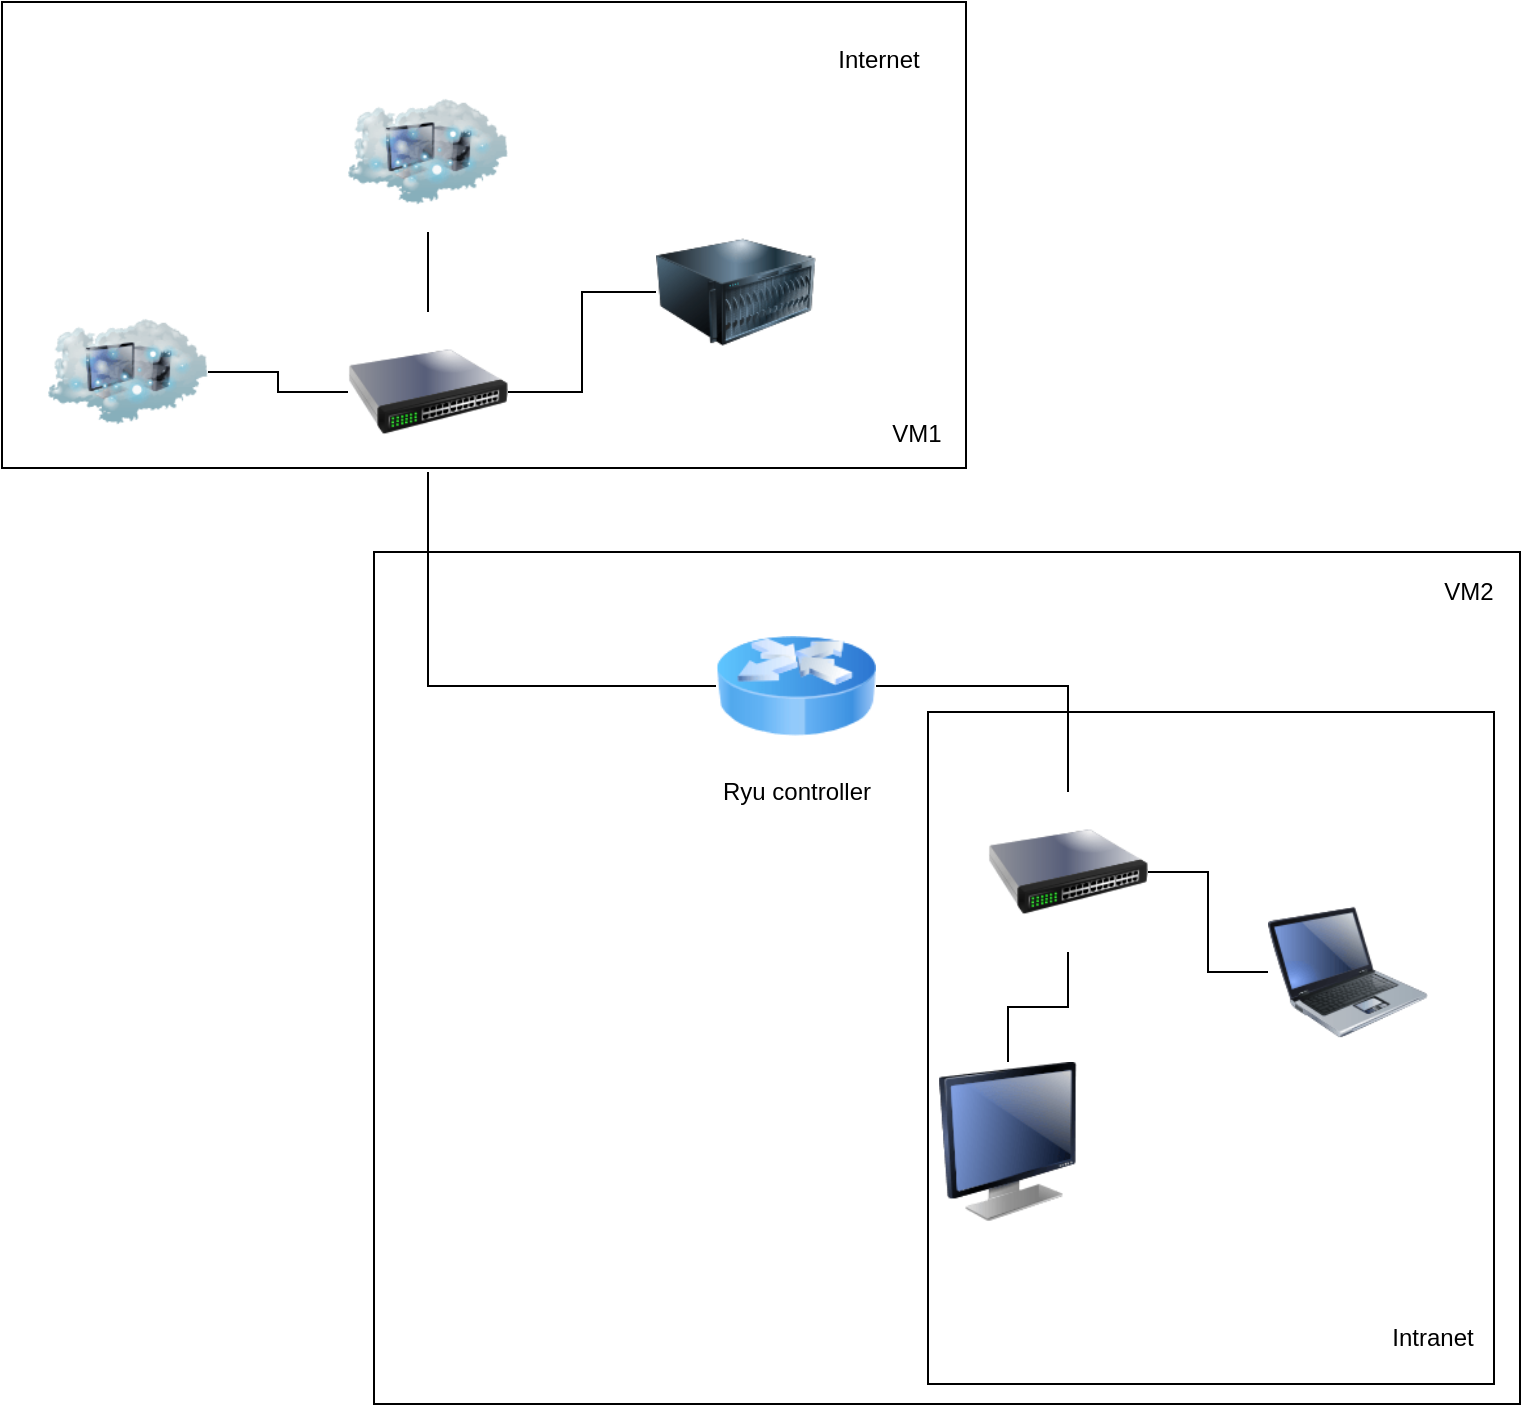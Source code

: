 <mxfile version="20.8.16" type="device"><diagram name="第 1 页" id="McIFmjKq9pFdLkjuJxYr"><mxGraphModel dx="724" dy="588" grid="0" gridSize="10" guides="1" tooltips="1" connect="1" arrows="1" fold="1" page="1" pageScale="1" pageWidth="827" pageHeight="1169" math="0" shadow="0"><root><mxCell id="0"/><mxCell id="1" parent="0"/><mxCell id="rC-vLd5PVRkUmveDL2ru-25" value="" style="rounded=0;whiteSpace=wrap;html=1;fillColor=none;" vertex="1" parent="1"><mxGeometry x="233" y="290" width="573" height="426" as="geometry"/></mxCell><mxCell id="rC-vLd5PVRkUmveDL2ru-2" value="" style="image;html=1;image=img/lib/clip_art/networking/Cloud_Computer_128x128.png" vertex="1" parent="1"><mxGeometry x="70" y="160" width="80" height="80" as="geometry"/></mxCell><mxCell id="rC-vLd5PVRkUmveDL2ru-3" value="" style="image;html=1;image=img/lib/clip_art/networking/Cloud_Computer_128x128.png" vertex="1" parent="1"><mxGeometry x="220" y="50" width="80" height="80" as="geometry"/></mxCell><mxCell id="rC-vLd5PVRkUmveDL2ru-8" value="" style="edgeStyle=orthogonalEdgeStyle;rounded=0;orthogonalLoop=1;jettySize=auto;html=1;endArrow=none;endFill=0;" edge="1" parent="1" source="rC-vLd5PVRkUmveDL2ru-4" target="rC-vLd5PVRkUmveDL2ru-3"><mxGeometry relative="1" as="geometry"/></mxCell><mxCell id="rC-vLd5PVRkUmveDL2ru-10" value="" style="edgeStyle=orthogonalEdgeStyle;rounded=0;orthogonalLoop=1;jettySize=auto;html=1;endArrow=none;endFill=0;" edge="1" parent="1" source="rC-vLd5PVRkUmveDL2ru-4" target="rC-vLd5PVRkUmveDL2ru-2"><mxGeometry relative="1" as="geometry"/></mxCell><mxCell id="rC-vLd5PVRkUmveDL2ru-14" value="" style="edgeStyle=orthogonalEdgeStyle;rounded=0;orthogonalLoop=1;jettySize=auto;html=1;endArrow=none;endFill=0;" edge="1" parent="1" source="rC-vLd5PVRkUmveDL2ru-4" target="rC-vLd5PVRkUmveDL2ru-13"><mxGeometry relative="1" as="geometry"/></mxCell><mxCell id="rC-vLd5PVRkUmveDL2ru-4" value="" style="image;html=1;image=img/lib/clip_art/networking/Switch_128x128.png" vertex="1" parent="1"><mxGeometry x="220" y="170" width="80" height="80" as="geometry"/></mxCell><mxCell id="rC-vLd5PVRkUmveDL2ru-7" value="" style="edgeStyle=orthogonalEdgeStyle;rounded=0;orthogonalLoop=1;jettySize=auto;html=1;endArrow=none;endFill=0;" edge="1" parent="1" source="rC-vLd5PVRkUmveDL2ru-5" target="rC-vLd5PVRkUmveDL2ru-4"><mxGeometry relative="1" as="geometry"/></mxCell><mxCell id="rC-vLd5PVRkUmveDL2ru-28" style="edgeStyle=orthogonalEdgeStyle;rounded=0;orthogonalLoop=1;jettySize=auto;html=1;exitX=1;exitY=0.5;exitDx=0;exitDy=0;endArrow=none;endFill=0;" edge="1" parent="1" source="rC-vLd5PVRkUmveDL2ru-5" target="rC-vLd5PVRkUmveDL2ru-16"><mxGeometry relative="1" as="geometry"/></mxCell><mxCell id="rC-vLd5PVRkUmveDL2ru-5" value="" style="image;html=1;image=img/lib/clip_art/networking/Router_Icon_128x128.png" vertex="1" parent="1"><mxGeometry x="404" y="317" width="80" height="80" as="geometry"/></mxCell><mxCell id="rC-vLd5PVRkUmveDL2ru-11" value="" style="image;html=1;image=img/lib/clip_art/computers/Laptop_128x128.png" vertex="1" parent="1"><mxGeometry x="680" y="460" width="80" height="80" as="geometry"/></mxCell><mxCell id="rC-vLd5PVRkUmveDL2ru-12" value="" style="image;html=1;image=img/lib/clip_art/computers/Monitor_128x128.png" vertex="1" parent="1"><mxGeometry x="510" y="545" width="80" height="80" as="geometry"/></mxCell><mxCell id="rC-vLd5PVRkUmveDL2ru-13" value="" style="image;html=1;image=img/lib/clip_art/computers/Server_128x128.png" vertex="1" parent="1"><mxGeometry x="374" y="120" width="80" height="80" as="geometry"/></mxCell><mxCell id="rC-vLd5PVRkUmveDL2ru-18" value="" style="edgeStyle=orthogonalEdgeStyle;rounded=0;orthogonalLoop=1;jettySize=auto;html=1;endArrow=none;endFill=0;" edge="1" parent="1" source="rC-vLd5PVRkUmveDL2ru-16" target="rC-vLd5PVRkUmveDL2ru-12"><mxGeometry relative="1" as="geometry"/></mxCell><mxCell id="rC-vLd5PVRkUmveDL2ru-19" value="" style="edgeStyle=orthogonalEdgeStyle;rounded=0;orthogonalLoop=1;jettySize=auto;html=1;endArrow=none;endFill=0;" edge="1" parent="1" source="rC-vLd5PVRkUmveDL2ru-16" target="rC-vLd5PVRkUmveDL2ru-11"><mxGeometry relative="1" as="geometry"/></mxCell><mxCell id="rC-vLd5PVRkUmveDL2ru-16" value="" style="image;html=1;image=img/lib/clip_art/networking/Switch_128x128.png" vertex="1" parent="1"><mxGeometry x="540" y="410" width="80" height="80" as="geometry"/></mxCell><mxCell id="rC-vLd5PVRkUmveDL2ru-20" value="Ryu controller" style="text;html=1;align=center;verticalAlign=middle;resizable=0;points=[];autosize=1;strokeColor=none;fillColor=none;" vertex="1" parent="1"><mxGeometry x="398" y="397" width="92" height="26" as="geometry"/></mxCell><mxCell id="rC-vLd5PVRkUmveDL2ru-26" value="" style="rounded=0;whiteSpace=wrap;html=1;fillColor=none;" vertex="1" parent="1"><mxGeometry x="47" y="15" width="482" height="233" as="geometry"/></mxCell><mxCell id="rC-vLd5PVRkUmveDL2ru-29" value="Intranet" style="text;html=1;align=center;verticalAlign=middle;resizable=0;points=[];autosize=1;strokeColor=none;fillColor=none;" vertex="1" parent="1"><mxGeometry x="732" y="670" width="59" height="26" as="geometry"/></mxCell><mxCell id="rC-vLd5PVRkUmveDL2ru-30" value="Internet" style="text;html=1;align=center;verticalAlign=middle;resizable=0;points=[];autosize=1;strokeColor=none;fillColor=none;" vertex="1" parent="1"><mxGeometry x="455" y="31" width="59" height="26" as="geometry"/></mxCell><mxCell id="rC-vLd5PVRkUmveDL2ru-31" value="" style="rounded=0;whiteSpace=wrap;html=1;fillColor=none;" vertex="1" parent="1"><mxGeometry x="510" y="370" width="283" height="336" as="geometry"/></mxCell><mxCell id="rC-vLd5PVRkUmveDL2ru-32" value="VM1" style="text;html=1;align=center;verticalAlign=middle;resizable=0;points=[];autosize=1;strokeColor=none;fillColor=none;" vertex="1" parent="1"><mxGeometry x="482" y="218" width="43" height="26" as="geometry"/></mxCell><mxCell id="rC-vLd5PVRkUmveDL2ru-33" value="VM2" style="text;html=1;align=center;verticalAlign=middle;resizable=0;points=[];autosize=1;strokeColor=none;fillColor=none;" vertex="1" parent="1"><mxGeometry x="758" y="297" width="43" height="26" as="geometry"/></mxCell></root></mxGraphModel></diagram></mxfile>